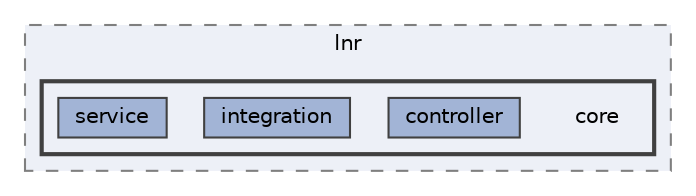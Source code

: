 digraph "repository/lnr-core/src/main/java/com/sterlite/cal/lnr/core"
{
 // LATEX_PDF_SIZE
  bgcolor="transparent";
  edge [fontname=Helvetica,fontsize=10,labelfontname=Helvetica,labelfontsize=10];
  node [fontname=Helvetica,fontsize=10,shape=box,height=0.2,width=0.4];
  compound=true
  subgraph clusterdir_1b2bc26d67bfb4d7843ea9c1525ff8e4 {
    graph [ bgcolor="#edf0f7", pencolor="grey50", label="lnr", fontname=Helvetica,fontsize=10 style="filled,dashed", URL="dir_1b2bc26d67bfb4d7843ea9c1525ff8e4.html",tooltip=""]
  subgraph clusterdir_043026aa2853eee916b74cf2f3686a69 {
    graph [ bgcolor="#edf0f7", pencolor="grey25", label="", fontname=Helvetica,fontsize=10 style="filled,bold", URL="dir_043026aa2853eee916b74cf2f3686a69.html",tooltip=""]
    dir_043026aa2853eee916b74cf2f3686a69 [shape=plaintext, label="core"];
  dir_1447d0cd5accd3d79a970d09e93ff76f [label="controller", fillcolor="#a2b4d6", color="grey25", style="filled", URL="dir_1447d0cd5accd3d79a970d09e93ff76f.html",tooltip=""];
  dir_84b4886f9238cef3a247f38fb5162144 [label="integration", fillcolor="#a2b4d6", color="grey25", style="filled", URL="dir_84b4886f9238cef3a247f38fb5162144.html",tooltip=""];
  dir_55fb3bacfe9f09cbbbd21fb7339b906f [label="service", fillcolor="#a2b4d6", color="grey25", style="filled", URL="dir_55fb3bacfe9f09cbbbd21fb7339b906f.html",tooltip=""];
  }
  }
}
